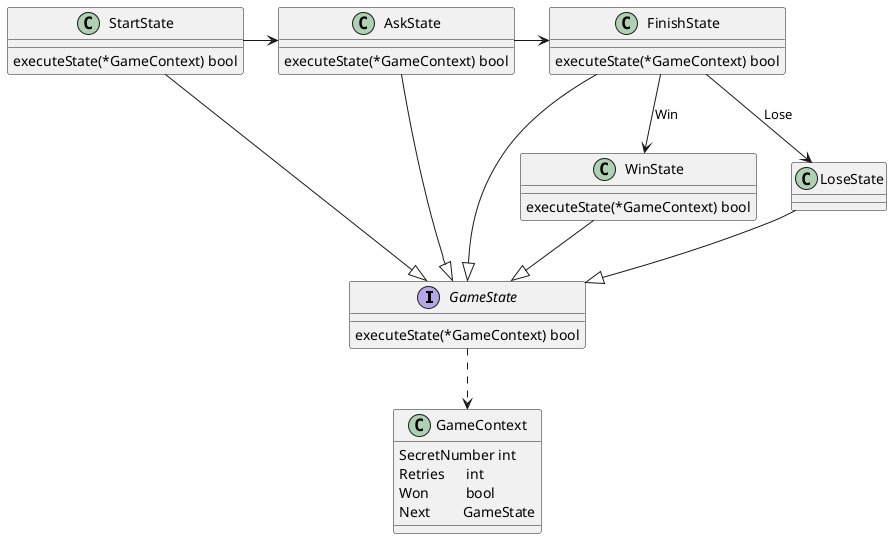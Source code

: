 @startuml state
interface GameState{
    executeState(*GameContext) bool
}
class GameContext {
	SecretNumber int
	Retries      int
	Won          bool
	Next         GameState
}

class StartState{
    executeState(*GameContext) bool
}

class AskState{
    executeState(*GameContext) bool
}

class FinishState{
    executeState(*GameContext) bool
}

class WinState{
    executeState(*GameContext) bool
}


StartState --|> GameState
AskState --|> GameState
FinishState --|> GameState
WinState --|> GameState
LoseState --|> GameState
GameState ..> GameContext

StartState -> AskState
AskState -> FinishState
FinishState --> WinState : Win
FinishState --> LoseState : Lose
@enduml